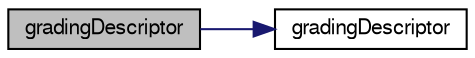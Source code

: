 digraph "gradingDescriptor"
{
  bgcolor="transparent";
  edge [fontname="FreeSans",fontsize="10",labelfontname="FreeSans",labelfontsize="10"];
  node [fontname="FreeSans",fontsize="10",shape=record];
  rankdir="LR";
  Node5 [label="gradingDescriptor",height=0.2,width=0.4,color="black", fillcolor="grey75", style="filled", fontcolor="black"];
  Node5 -> Node6 [color="midnightblue",fontsize="10",style="solid",fontname="FreeSans"];
  Node6 [label="gradingDescriptor",height=0.2,width=0.4,color="black",URL="$a24762.html#ab744b639d05d33cb3ce0d58551335c20",tooltip="Default constructor. "];
}
